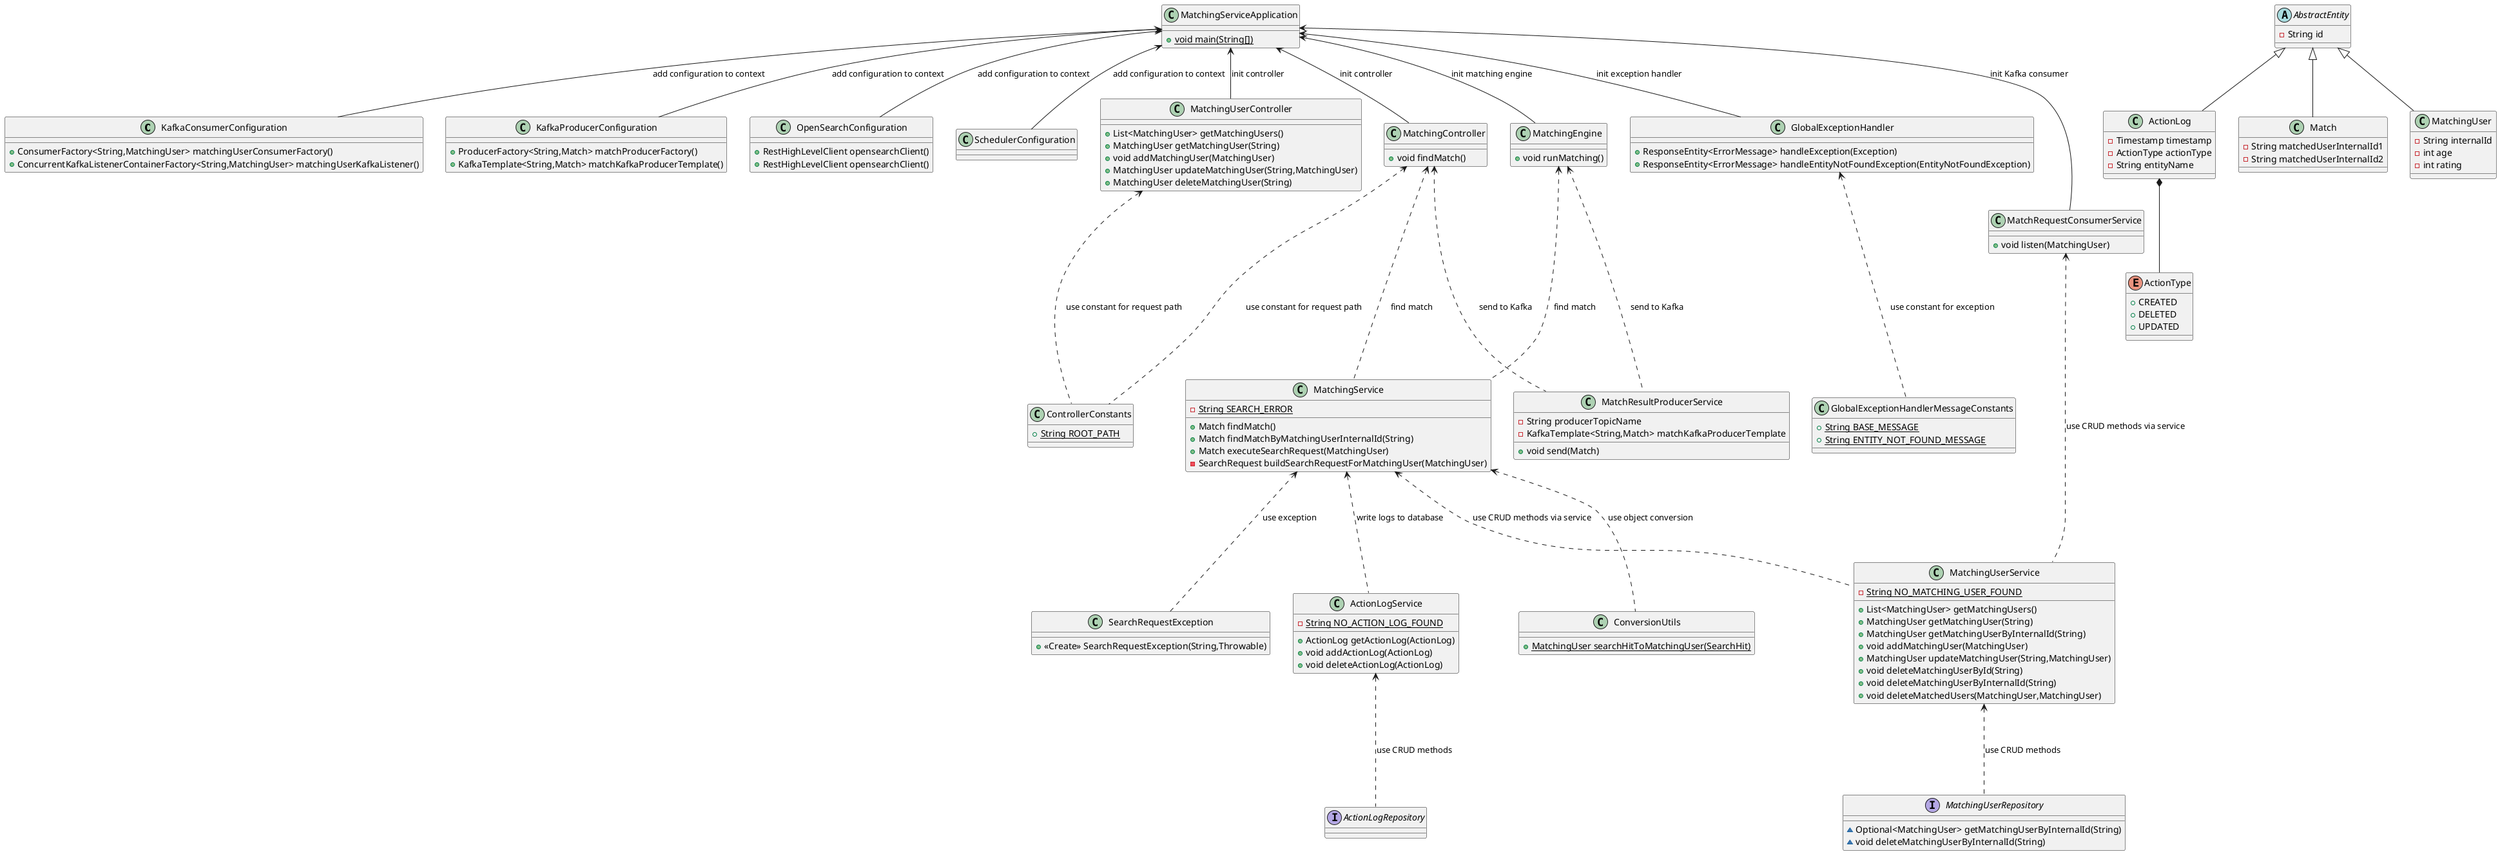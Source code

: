 @startuml
'configuration package
class KafkaConsumerConfiguration {
+ ConsumerFactory<String,MatchingUser> matchingUserConsumerFactory()
+ ConcurrentKafkaListenerContainerFactory<String,MatchingUser> matchingUserKafkaListener()
}
class KafkaProducerConfiguration {
+ ProducerFactory<String,Match> matchProducerFactory()
+ KafkaTemplate<String,Match> matchKafkaProducerTemplate()
}
class OpenSearchConfiguration {
+ RestHighLevelClient opensearchClient()
}
class SchedulerConfiguration {
}
class OpenSearchConfiguration {
+ RestHighLevelClient opensearchClient()
}

'constants package
class ControllerConstants {
+ {static} String ROOT_PATH
}
class GlobalExceptionHandlerMessageConstants {
+ {static} String BASE_MESSAGE
+ {static} String ENTITY_NOT_FOUND_MESSAGE
}

'controller package
class MatchingController {
+ void findMatch()
}
class MatchingUserController {
+ List<MatchingUser> getMatchingUsers()
+ MatchingUser getMatchingUser(String)
+ void addMatchingUser(MatchingUser)
+ MatchingUser updateMatchingUser(String,MatchingUser)
+ MatchingUser deleteMatchingUser(String)
}

'engine package
class MatchingEngine {
+ void runMatching()
}

'enums package
enum ActionType {
+  CREATED
+  DELETED
+  UPDATED
}

'exception package
class GlobalExceptionHandler {
+ ResponseEntity<ErrorMessage> handleException(Exception)
+ ResponseEntity<ErrorMessage> handleEntityNotFoundException(EntityNotFoundException)
}
class SearchRequestException {
+ <<Create>> SearchRequestException(String,Throwable)
}

'kafka package
class MatchRequestConsumerService {
+ void listen(MatchingUser)
}
class MatchResultProducerService {
- String producerTopicName
- KafkaTemplate<String,Match> matchKafkaProducerTemplate
+ void send(Match)
}

'model package
abstract class AbstractEntity {
- String id
}
class ActionLog {
- Timestamp timestamp
- ActionType actionType
- String entityName
}
class Match {
- String matchedUserInternalId1
- String matchedUserInternalId2
}
class MatchingUser {
- String internalId
- int age
- int rating
}

'repository package
interface ActionLogRepository {
}
interface MatchingUserRepository {
~ Optional<MatchingUser> getMatchingUserByInternalId(String)
~ void deleteMatchingUserByInternalId(String)
}

'service package
class ActionLogService {
- {static} String NO_ACTION_LOG_FOUND
+ ActionLog getActionLog(ActionLog)
+ void addActionLog(ActionLog)
+ void deleteActionLog(ActionLog)
}
class MatchingService {
- {static} String SEARCH_ERROR
+ Match findMatch()
+ Match findMatchByMatchingUserInternalId(String)
+ Match executeSearchRequest(MatchingUser)
- SearchRequest buildSearchRequestForMatchingUser(MatchingUser)
}
class MatchingUserService {
- {static} String NO_MATCHING_USER_FOUND
+ List<MatchingUser> getMatchingUsers()
+ MatchingUser getMatchingUser(String)
+ MatchingUser getMatchingUserByInternalId(String)
+ void addMatchingUser(MatchingUser)
+ MatchingUser updateMatchingUser(String,MatchingUser)
+ void deleteMatchingUserById(String)
+ void deleteMatchingUserByInternalId(String)
+ void deleteMatchedUsers(MatchingUser,MatchingUser)
}

'utils package
class ConversionUtils {
+ {static} MatchingUser searchHitToMatchingUser(SearchHit)
}

'application class
class MatchingServiceApplication {
+ {static} void main(String[])
}

'connections
AbstractEntity <|-- ActionLog
AbstractEntity <|-- Match
AbstractEntity <|-- MatchingUser

ActionLog *-- ActionType

ActionLogService  <... ActionLogRepository : use CRUD methods
MatchingUserService  <... MatchingUserRepository : use CRUD methods

MatchingController <... MatchResultProducerService : send to Kafka
MatchingEngine <... MatchResultProducerService : send to Kafka

MatchingService <... ActionLogService : write logs to database
MatchingController <... MatchingService : find match
MatchingEngine <... MatchingService : find match

MatchingService <... MatchingUserService : use CRUD methods via service
MatchRequestConsumerService <... MatchingUserService : use CRUD methods via service

MatchingService <... ConversionUtils : use object conversion

MatchingService <... SearchRequestException : use exception

MatchingController <... ControllerConstants : use constant for request path
MatchingUserController <... ControllerConstants : use constant for request path
GlobalExceptionHandler <... GlobalExceptionHandlerMessageConstants : use constant for exception

MatchingServiceApplication <-- KafkaConsumerConfiguration : add configuration to context
MatchingServiceApplication <-- KafkaProducerConfiguration : add configuration to context
MatchingServiceApplication <-- OpenSearchConfiguration : add configuration to context
MatchingServiceApplication <-- SchedulerConfiguration : add configuration to context
MatchingServiceApplication <-- GlobalExceptionHandler : init exception handler
MatchingServiceApplication <-- MatchingController : init controller
MatchingServiceApplication <-- MatchingUserController : init controller
MatchingServiceApplication <-- MatchingEngine : init matching engine
MatchingServiceApplication <-- MatchRequestConsumerService : init Kafka consumer
@enduml